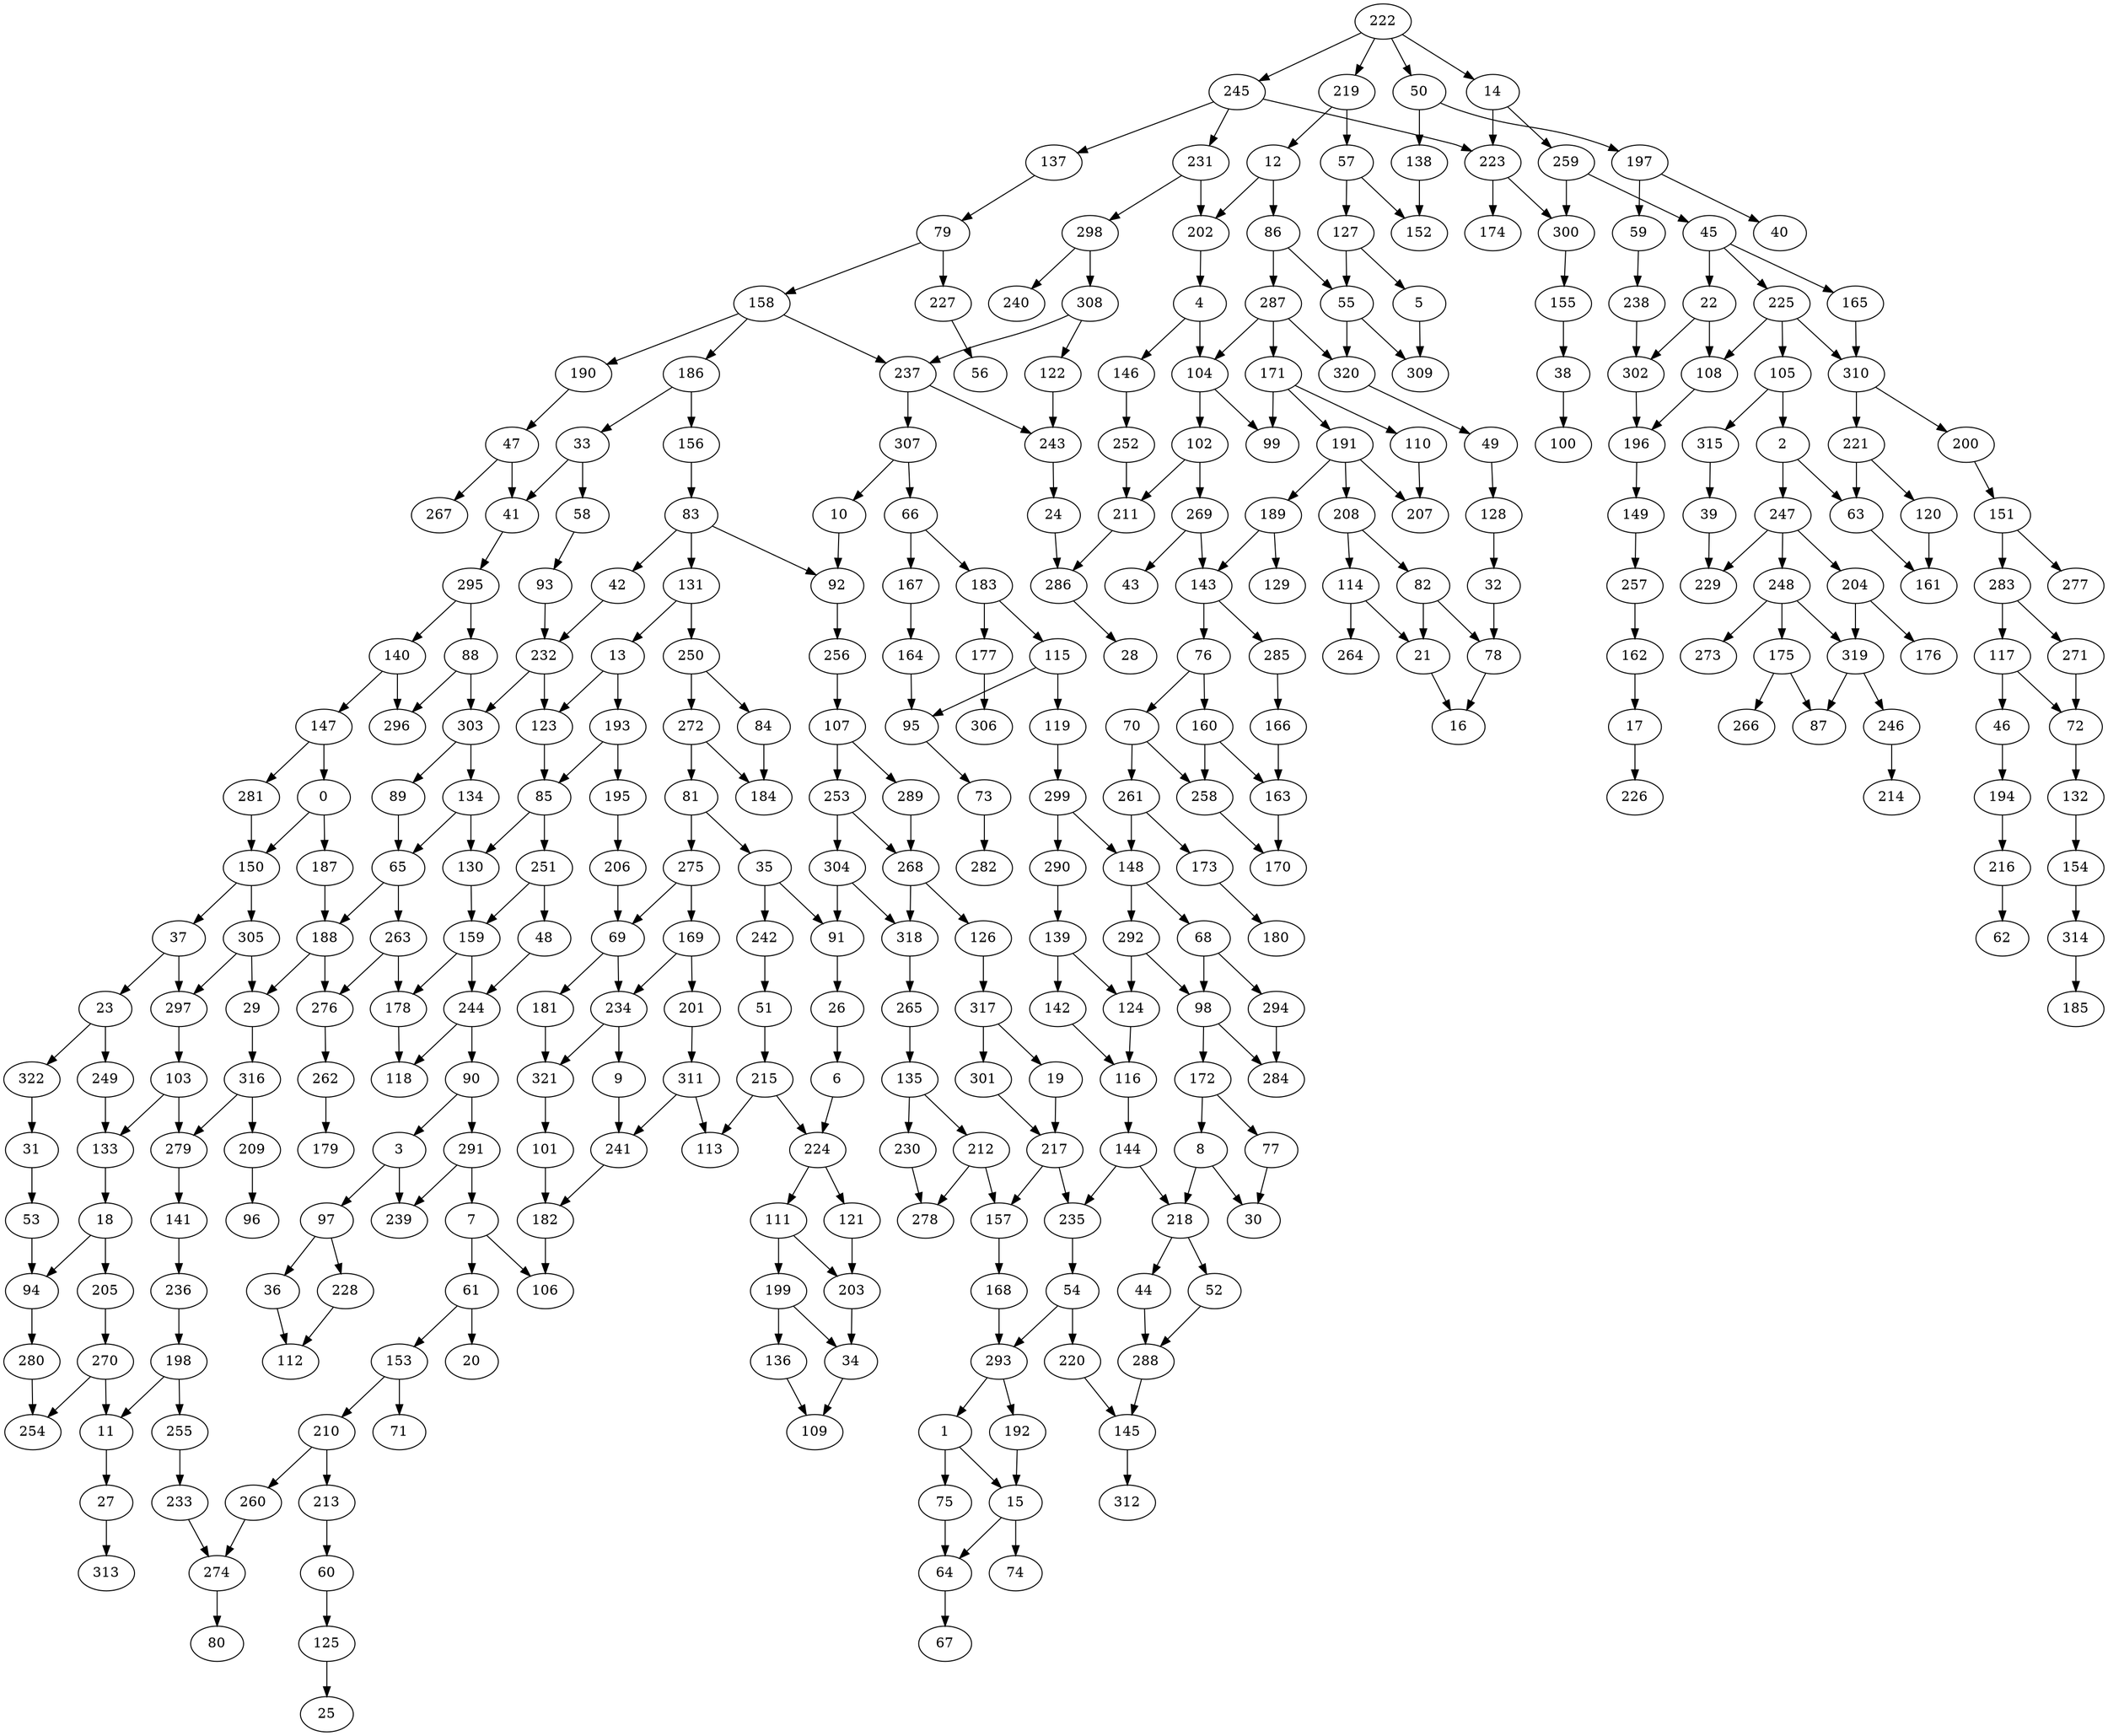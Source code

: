 strict digraph "" {
	0 -> 150;
	0 -> 187;
	1 -> 15;
	1 -> 75;
	2 -> 63;
	2 -> 247;
	3 -> 97;
	3 -> 239;
	4 -> 104;
	4 -> 146;
	5 -> 309;
	6 -> 224;
	7 -> 61;
	7 -> 106;
	8 -> 30;
	8 -> 218;
	9 -> 241;
	10 -> 92;
	11 -> 27;
	12 -> 86;
	12 -> 202;
	13 -> 123;
	13 -> 193;
	14 -> 223;
	14 -> 259;
	15 -> 64;
	15 -> 74;
	17 -> 226;
	18 -> 94;
	18 -> 205;
	19 -> 217;
	21 -> 16;
	22 -> 108;
	22 -> 302;
	23 -> 249;
	23 -> 322;
	24 -> 286;
	26 -> 6;
	27 -> 313;
	29 -> 316;
	31 -> 53;
	32 -> 78;
	33 -> 41;
	33 -> 58;
	34 -> 109;
	35 -> 91;
	35 -> 242;
	36 -> 112;
	37 -> 23;
	37 -> 297;
	38 -> 100;
	39 -> 229;
	41 -> 295;
	42 -> 232;
	44 -> 288;
	45 -> 22;
	45 -> 165;
	45 -> 225;
	46 -> 194;
	47 -> 41;
	47 -> 267;
	48 -> 244;
	49 -> 128;
	50 -> 138;
	50 -> 197;
	51 -> 215;
	52 -> 288;
	53 -> 94;
	54 -> 220;
	54 -> 293;
	55 -> 309;
	55 -> 320;
	57 -> 127;
	57 -> 152;
	58 -> 93;
	59 -> 238;
	60 -> 125;
	61 -> 20;
	61 -> 153;
	63 -> 161;
	64 -> 67;
	65 -> 188;
	65 -> 263;
	66 -> 167;
	66 -> 183;
	68 -> 98;
	68 -> 294;
	69 -> 181;
	69 -> 234;
	70 -> 258;
	70 -> 261;
	72 -> 132;
	73 -> 282;
	75 -> 64;
	76 -> 70;
	76 -> 160;
	77 -> 30;
	78 -> 16;
	79 -> 158;
	79 -> 227;
	81 -> 35;
	81 -> 275;
	82 -> 21;
	82 -> 78;
	83 -> 42;
	83 -> 92;
	83 -> 131;
	84 -> 184;
	85 -> 130;
	85 -> 251;
	86 -> 55;
	86 -> 287;
	88 -> 296;
	88 -> 303;
	89 -> 65;
	90 -> 3;
	90 -> 291;
	91 -> 26;
	92 -> 256;
	93 -> 232;
	94 -> 280;
	95 -> 73;
	97 -> 36;
	97 -> 228;
	98 -> 172;
	98 -> 284;
	101 -> 182;
	102 -> 211;
	102 -> 269;
	103 -> 133;
	103 -> 279;
	104 -> 99;
	104 -> 102;
	105 -> 2;
	105 -> 315;
	107 -> 253;
	107 -> 289;
	108 -> 196;
	110 -> 207;
	111 -> 199;
	111 -> 203;
	114 -> 21;
	114 -> 264;
	115 -> 95;
	115 -> 119;
	116 -> 144;
	117 -> 46;
	117 -> 72;
	119 -> 299;
	120 -> 161;
	121 -> 203;
	122 -> 243;
	123 -> 85;
	124 -> 116;
	125 -> 25;
	126 -> 317;
	127 -> 5;
	127 -> 55;
	128 -> 32;
	130 -> 159;
	131 -> 13;
	131 -> 250;
	132 -> 154;
	133 -> 18;
	134 -> 65;
	134 -> 130;
	135 -> 212;
	135 -> 230;
	136 -> 109;
	137 -> 79;
	138 -> 152;
	139 -> 124;
	139 -> 142;
	140 -> 147;
	140 -> 296;
	141 -> 236;
	142 -> 116;
	143 -> 76;
	143 -> 285;
	144 -> 218;
	144 -> 235;
	145 -> 312;
	146 -> 252;
	147 -> 0;
	147 -> 281;
	148 -> 68;
	148 -> 292;
	149 -> 257;
	150 -> 37;
	150 -> 305;
	151 -> 277;
	151 -> 283;
	153 -> 71;
	153 -> 210;
	154 -> 314;
	155 -> 38;
	156 -> 83;
	157 -> 168;
	158 -> 186;
	158 -> 190;
	158 -> 237;
	159 -> 178;
	159 -> 244;
	160 -> 163;
	160 -> 258;
	162 -> 17;
	163 -> 170;
	164 -> 95;
	165 -> 310;
	166 -> 163;
	167 -> 164;
	168 -> 293;
	169 -> 201;
	169 -> 234;
	171 -> 99;
	171 -> 110;
	171 -> 191;
	172 -> 8;
	172 -> 77;
	173 -> 180;
	175 -> 87;
	175 -> 266;
	177 -> 306;
	178 -> 118;
	181 -> 321;
	182 -> 106;
	183 -> 115;
	183 -> 177;
	186 -> 33;
	186 -> 156;
	187 -> 188;
	188 -> 29;
	188 -> 276;
	189 -> 129;
	189 -> 143;
	190 -> 47;
	191 -> 189;
	191 -> 207;
	191 -> 208;
	192 -> 15;
	193 -> 85;
	193 -> 195;
	194 -> 216;
	195 -> 206;
	196 -> 149;
	197 -> 40;
	197 -> 59;
	198 -> 11;
	198 -> 255;
	199 -> 34;
	199 -> 136;
	200 -> 151;
	201 -> 311;
	202 -> 4;
	203 -> 34;
	204 -> 176;
	204 -> 319;
	205 -> 270;
	206 -> 69;
	208 -> 82;
	208 -> 114;
	209 -> 96;
	210 -> 213;
	210 -> 260;
	211 -> 286;
	212 -> 157;
	212 -> 278;
	213 -> 60;
	215 -> 113;
	215 -> 224;
	216 -> 62;
	217 -> 157;
	217 -> 235;
	218 -> 44;
	218 -> 52;
	219 -> 12;
	219 -> 57;
	220 -> 145;
	221 -> 63;
	221 -> 120;
	222 -> 14;
	222 -> 50;
	222 -> 219;
	222 -> 245;
	223 -> 174;
	223 -> 300;
	224 -> 111;
	224 -> 121;
	225 -> 105;
	225 -> 108;
	225 -> 310;
	227 -> 56;
	228 -> 112;
	230 -> 278;
	231 -> 202;
	231 -> 298;
	232 -> 123;
	232 -> 303;
	233 -> 274;
	234 -> 9;
	234 -> 321;
	235 -> 54;
	236 -> 198;
	237 -> 243;
	237 -> 307;
	238 -> 302;
	241 -> 182;
	242 -> 51;
	243 -> 24;
	244 -> 90;
	244 -> 118;
	245 -> 137;
	245 -> 223;
	245 -> 231;
	246 -> 214;
	247 -> 204;
	247 -> 229;
	247 -> 248;
	248 -> 175;
	248 -> 273;
	248 -> 319;
	249 -> 133;
	250 -> 84;
	250 -> 272;
	251 -> 48;
	251 -> 159;
	252 -> 211;
	253 -> 268;
	253 -> 304;
	255 -> 233;
	256 -> 107;
	257 -> 162;
	258 -> 170;
	259 -> 45;
	259 -> 300;
	260 -> 274;
	261 -> 148;
	261 -> 173;
	262 -> 179;
	263 -> 178;
	263 -> 276;
	265 -> 135;
	268 -> 126;
	268 -> 318;
	269 -> 43;
	269 -> 143;
	270 -> 11;
	270 -> 254;
	271 -> 72;
	272 -> 81;
	272 -> 184;
	274 -> 80;
	275 -> 69;
	275 -> 169;
	276 -> 262;
	279 -> 141;
	280 -> 254;
	281 -> 150;
	283 -> 117;
	283 -> 271;
	285 -> 166;
	286 -> 28;
	287 -> 104;
	287 -> 171;
	287 -> 320;
	288 -> 145;
	289 -> 268;
	290 -> 139;
	291 -> 7;
	291 -> 239;
	292 -> 98;
	292 -> 124;
	293 -> 1;
	293 -> 192;
	294 -> 284;
	295 -> 88;
	295 -> 140;
	297 -> 103;
	298 -> 240;
	298 -> 308;
	299 -> 148;
	299 -> 290;
	300 -> 155;
	301 -> 217;
	302 -> 196;
	303 -> 89;
	303 -> 134;
	304 -> 91;
	304 -> 318;
	305 -> 29;
	305 -> 297;
	307 -> 10;
	307 -> 66;
	308 -> 122;
	308 -> 237;
	310 -> 200;
	310 -> 221;
	311 -> 113;
	311 -> 241;
	314 -> 185;
	315 -> 39;
	316 -> 209;
	316 -> 279;
	317 -> 19;
	317 -> 301;
	318 -> 265;
	319 -> 87;
	319 -> 246;
	320 -> 49;
	321 -> 101;
	322 -> 31;
}
